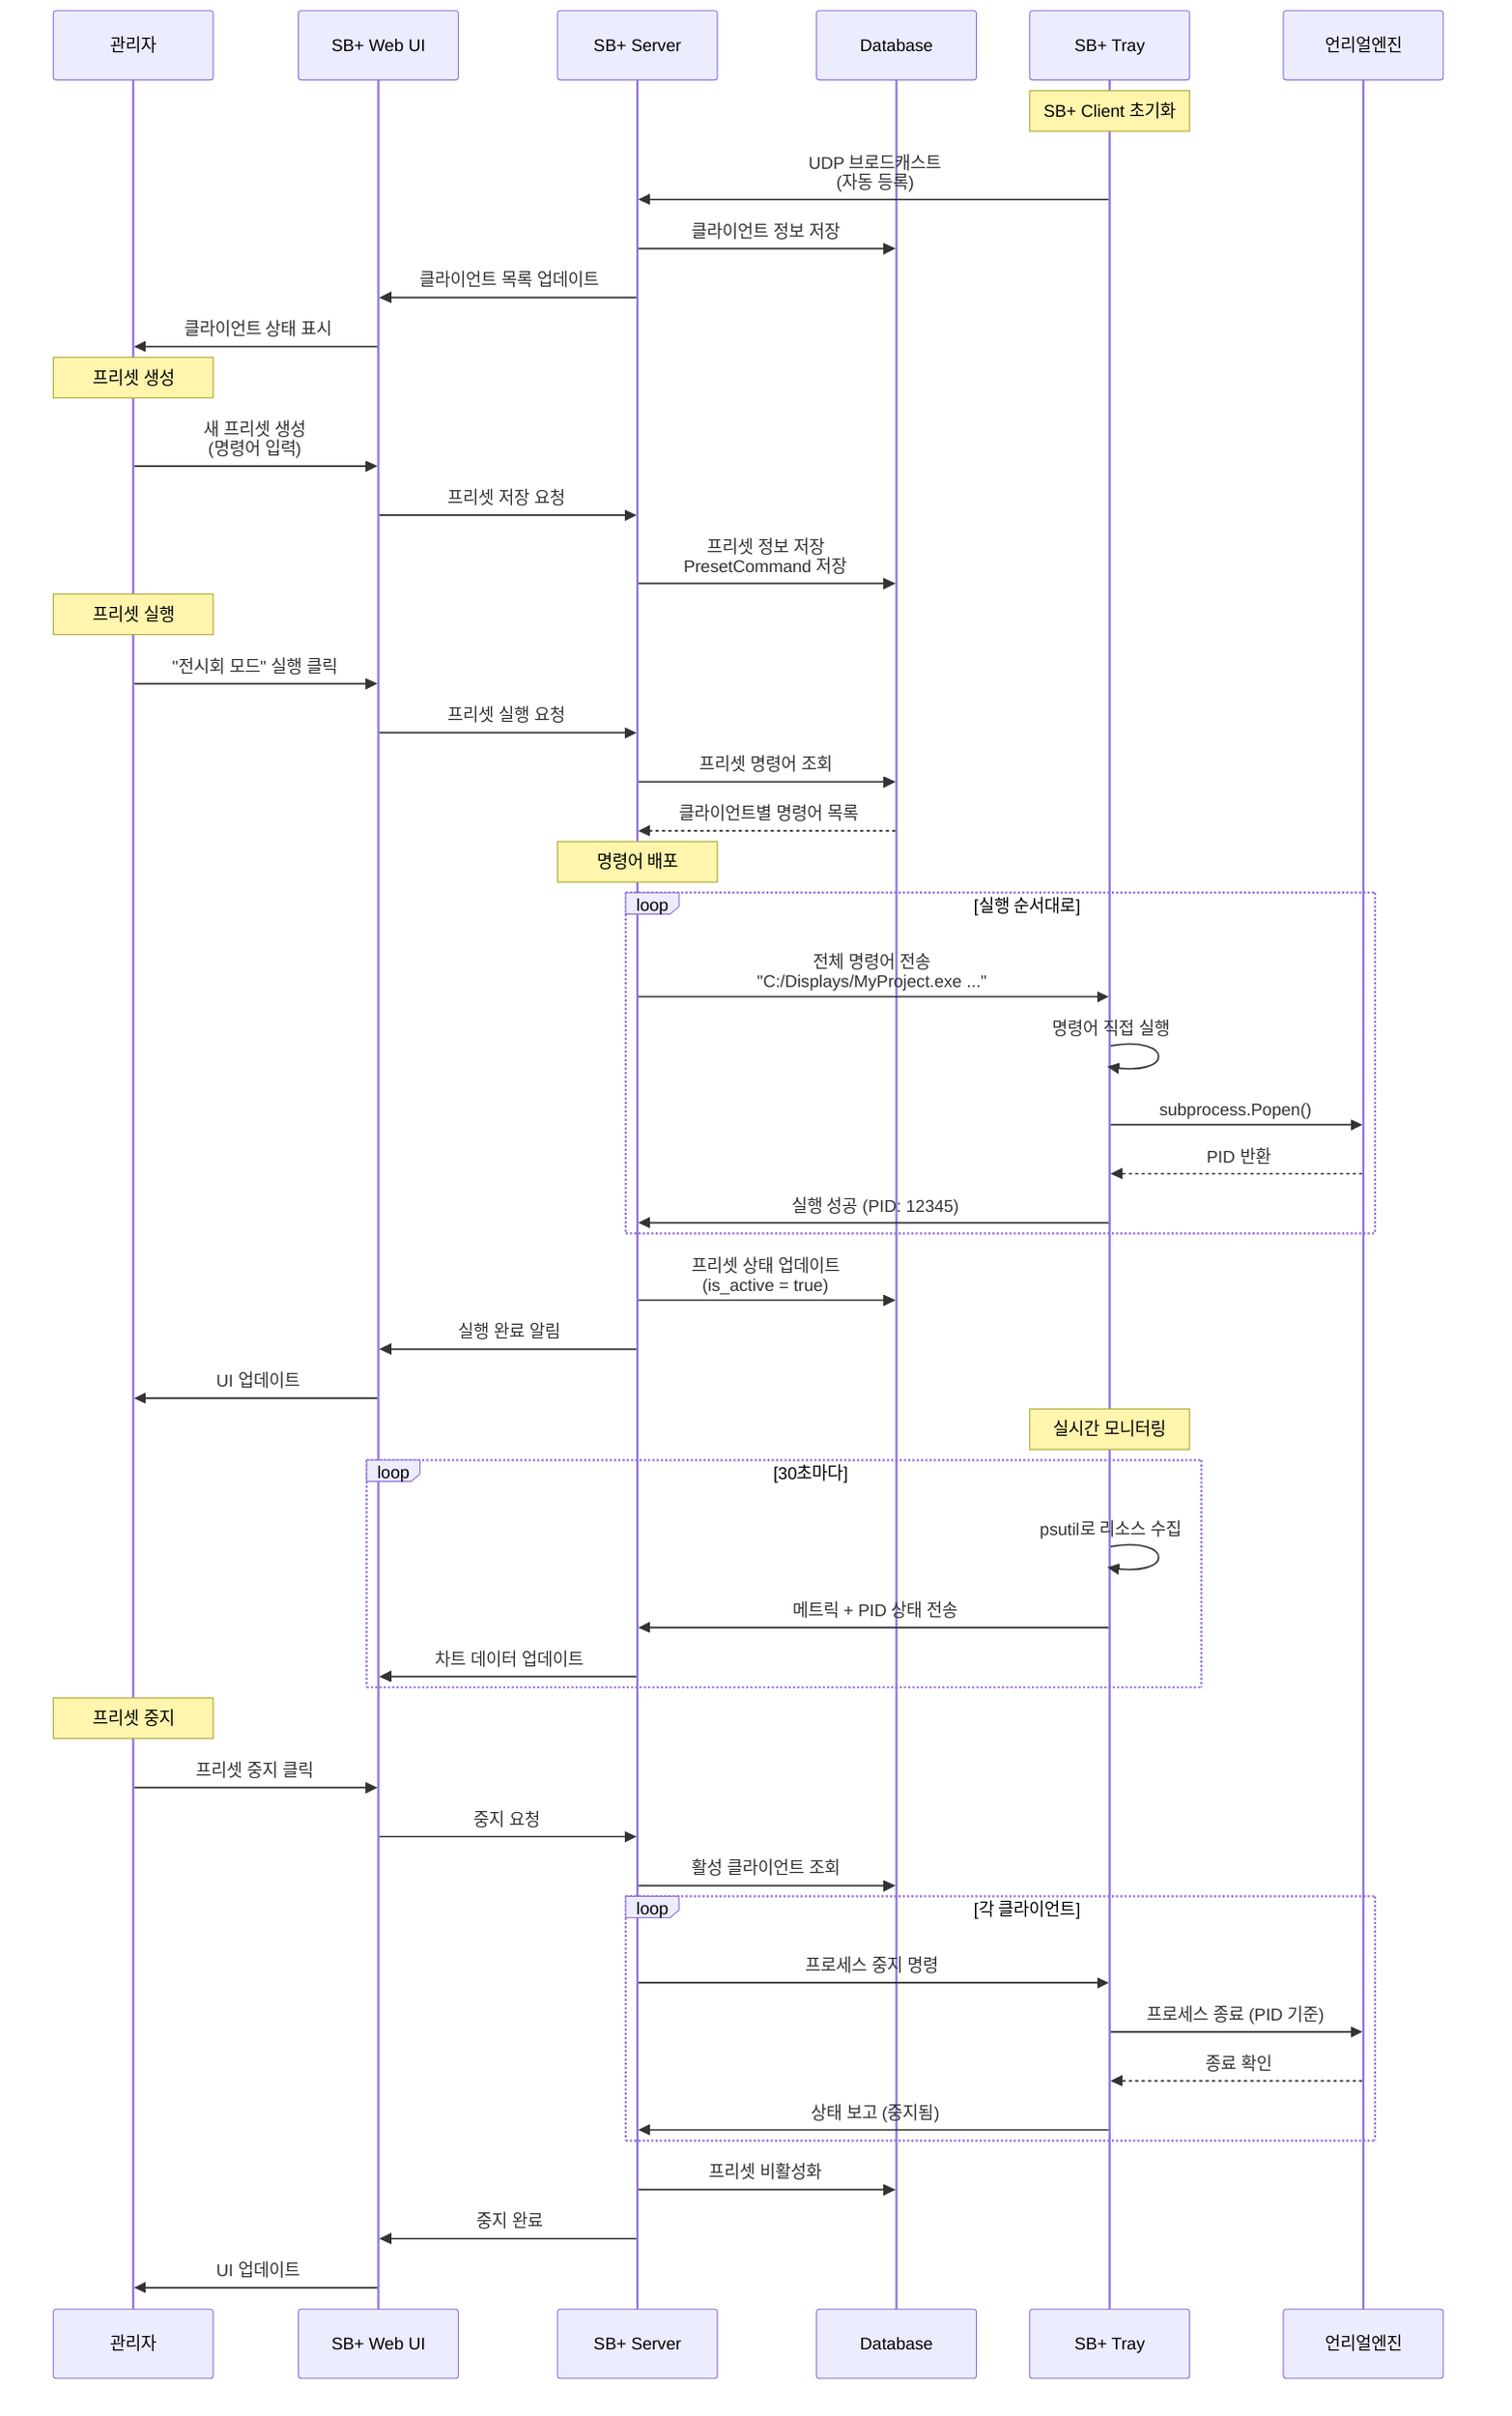 sequenceDiagram
    participant Admin as 관리자
    participant SBWeb as SB+ Web UI
    participant SBServer as SB+ Server
    participant DB as Database
    participant SBTray as SB+ Tray
    participant UE as 언리얼엔진

    Note over SBTray: SB+ Client 초기화
    SBTray->>SBServer: UDP 브로드캐스트<br/>(자동 등록)
    SBServer->>DB: 클라이언트 정보 저장
    SBServer->>SBWeb: 클라이언트 목록 업데이트
    SBWeb->>Admin: 클라이언트 상태 표시

    Note over Admin: 프리셋 생성
    Admin->>SBWeb: 새 프리셋 생성<br/>(명령어 입력)
    SBWeb->>SBServer: 프리셋 저장 요청
    SBServer->>DB: 프리셋 정보 저장<br/>PresetCommand 저장
    
    Note over Admin: 프리셋 실행
    Admin->>SBWeb: "전시회 모드" 실행 클릭
    SBWeb->>SBServer: 프리셋 실행 요청
    SBServer->>DB: 프리셋 명령어 조회
    DB-->>SBServer: 클라이언트별 명령어 목록
    
    Note over SBServer: 명령어 배포
    loop 실행 순서대로
        SBServer->>SBTray: 전체 명령어 전송<br/>"C:/Displays/MyProject.exe ..."
        SBTray->>SBTray: 명령어 직접 실행
        SBTray->>UE: subprocess.Popen()
        UE-->>SBTray: PID 반환
        SBTray->>SBServer: 실행 성공 (PID: 12345)
    end
    
    SBServer->>DB: 프리셋 상태 업데이트<br/>(is_active = true)
    SBServer->>SBWeb: 실행 완료 알림
    SBWeb->>Admin: UI 업데이트

    Note over SBTray: 실시간 모니터링
    loop 30초마다
        SBTray->>SBTray: psutil로 리소스 수집
        SBTray->>SBServer: 메트릭 + PID 상태 전송
        SBServer->>SBWeb: 차트 데이터 업데이트
    end

    Note over Admin: 프리셋 중지
    Admin->>SBWeb: 프리셋 중지 클릭
    SBWeb->>SBServer: 중지 요청
    SBServer->>DB: 활성 클라이언트 조회
    
    loop 각 클라이언트
        SBServer->>SBTray: 프로세스 중지 명령
        SBTray->>UE: 프로세스 종료 (PID 기준)
        UE-->>SBTray: 종료 확인
        SBTray->>SBServer: 상태 보고 (중지됨)
    end
    
    SBServer->>DB: 프리셋 비활성화
    SBServer->>SBWeb: 중지 완료
    SBWeb->>Admin: UI 업데이트